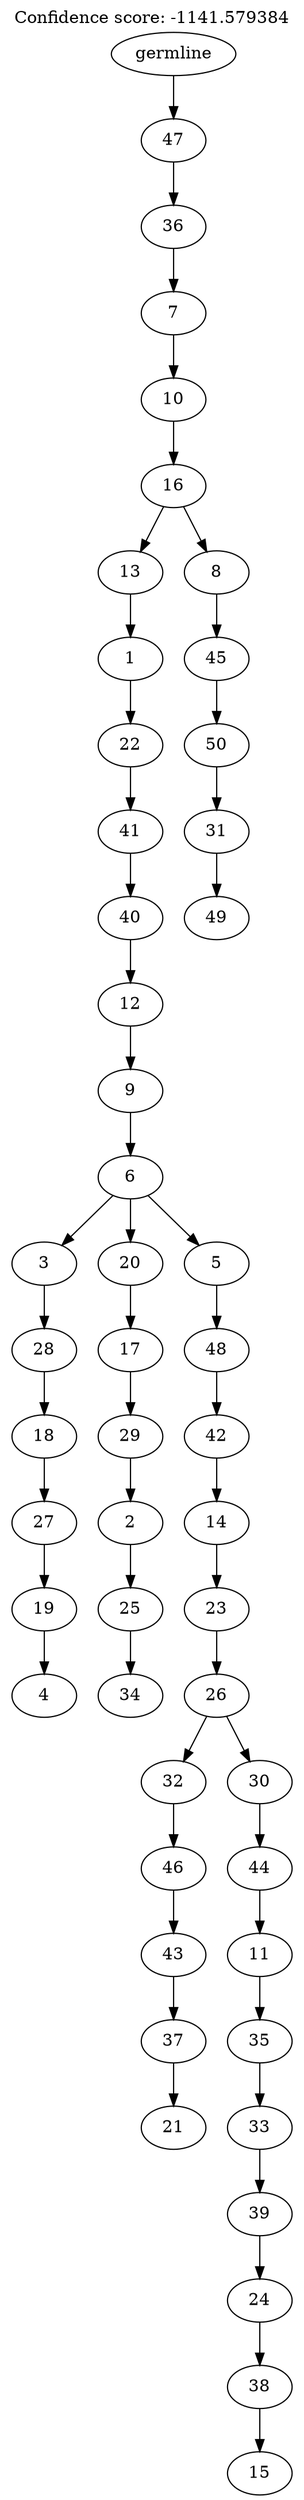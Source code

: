 digraph g {
	"49" -> "50";
	"50" [label="4"];
	"48" -> "49";
	"49" [label="19"];
	"47" -> "48";
	"48" [label="27"];
	"46" -> "47";
	"47" [label="18"];
	"45" -> "46";
	"46" [label="28"];
	"43" -> "44";
	"44" [label="34"];
	"42" -> "43";
	"43" [label="25"];
	"41" -> "42";
	"42" [label="2"];
	"40" -> "41";
	"41" [label="29"];
	"39" -> "40";
	"40" [label="17"];
	"37" -> "38";
	"38" [label="21"];
	"36" -> "37";
	"37" [label="37"];
	"35" -> "36";
	"36" [label="43"];
	"34" -> "35";
	"35" [label="46"];
	"32" -> "33";
	"33" [label="15"];
	"31" -> "32";
	"32" [label="38"];
	"30" -> "31";
	"31" [label="24"];
	"29" -> "30";
	"30" [label="39"];
	"28" -> "29";
	"29" [label="33"];
	"27" -> "28";
	"28" [label="35"];
	"26" -> "27";
	"27" [label="11"];
	"25" -> "26";
	"26" [label="44"];
	"24" -> "25";
	"25" [label="30"];
	"24" -> "34";
	"34" [label="32"];
	"23" -> "24";
	"24" [label="26"];
	"22" -> "23";
	"23" [label="23"];
	"21" -> "22";
	"22" [label="14"];
	"20" -> "21";
	"21" [label="42"];
	"19" -> "20";
	"20" [label="48"];
	"18" -> "19";
	"19" [label="5"];
	"18" -> "39";
	"39" [label="20"];
	"18" -> "45";
	"45" [label="3"];
	"17" -> "18";
	"18" [label="6"];
	"16" -> "17";
	"17" [label="9"];
	"15" -> "16";
	"16" [label="12"];
	"14" -> "15";
	"15" [label="40"];
	"13" -> "14";
	"14" [label="41"];
	"12" -> "13";
	"13" [label="22"];
	"11" -> "12";
	"12" [label="1"];
	"9" -> "10";
	"10" [label="49"];
	"8" -> "9";
	"9" [label="31"];
	"7" -> "8";
	"8" [label="50"];
	"6" -> "7";
	"7" [label="45"];
	"5" -> "6";
	"6" [label="8"];
	"5" -> "11";
	"11" [label="13"];
	"4" -> "5";
	"5" [label="16"];
	"3" -> "4";
	"4" [label="10"];
	"2" -> "3";
	"3" [label="7"];
	"1" -> "2";
	"2" [label="36"];
	"0" -> "1";
	"1" [label="47"];
	"0" [label="germline"];
	labelloc="t";
	label="Confidence score: -1141.579384";
}
